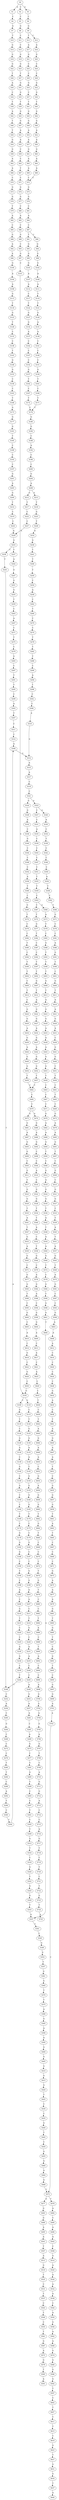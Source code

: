 strict digraph  {
	S0 -> S1 [ label = A ];
	S0 -> S2 [ label = C ];
	S0 -> S3 [ label = G ];
	S1 -> S4 [ label = C ];
	S2 -> S5 [ label = C ];
	S3 -> S6 [ label = C ];
	S4 -> S7 [ label = G ];
	S5 -> S8 [ label = G ];
	S6 -> S9 [ label = G ];
	S7 -> S10 [ label = T ];
	S8 -> S11 [ label = C ];
	S9 -> S12 [ label = C ];
	S9 -> S13 [ label = T ];
	S10 -> S14 [ label = G ];
	S11 -> S15 [ label = C ];
	S12 -> S16 [ label = A ];
	S13 -> S17 [ label = A ];
	S14 -> S18 [ label = G ];
	S15 -> S19 [ label = G ];
	S16 -> S20 [ label = G ];
	S17 -> S21 [ label = G ];
	S18 -> S22 [ label = G ];
	S19 -> S23 [ label = G ];
	S20 -> S24 [ label = C ];
	S21 -> S25 [ label = C ];
	S22 -> S26 [ label = T ];
	S23 -> S27 [ label = T ];
	S24 -> S28 [ label = C ];
	S25 -> S29 [ label = C ];
	S26 -> S30 [ label = A ];
	S27 -> S31 [ label = G ];
	S28 -> S32 [ label = G ];
	S29 -> S33 [ label = G ];
	S30 -> S34 [ label = C ];
	S31 -> S35 [ label = G ];
	S32 -> S36 [ label = G ];
	S33 -> S37 [ label = C ];
	S34 -> S38 [ label = T ];
	S35 -> S39 [ label = T ];
	S36 -> S40 [ label = T ];
	S37 -> S41 [ label = T ];
	S38 -> S42 [ label = A ];
	S39 -> S43 [ label = G ];
	S40 -> S44 [ label = G ];
	S41 -> S45 [ label = G ];
	S42 -> S46 [ label = T ];
	S43 -> S47 [ label = G ];
	S44 -> S48 [ label = G ];
	S45 -> S49 [ label = G ];
	S46 -> S50 [ label = T ];
	S47 -> S51 [ label = A ];
	S48 -> S52 [ label = A ];
	S49 -> S53 [ label = A ];
	S50 -> S54 [ label = G ];
	S51 -> S55 [ label = A ];
	S52 -> S56 [ label = A ];
	S53 -> S57 [ label = A ];
	S54 -> S58 [ label = G ];
	S55 -> S59 [ label = C ];
	S56 -> S60 [ label = G ];
	S57 -> S61 [ label = G ];
	S58 -> S62 [ label = A ];
	S59 -> S63 [ label = C ];
	S60 -> S64 [ label = A ];
	S61 -> S65 [ label = A ];
	S62 -> S66 [ label = A ];
	S63 -> S67 [ label = T ];
	S64 -> S68 [ label = A ];
	S65 -> S69 [ label = A ];
	S66 -> S70 [ label = C ];
	S67 -> S71 [ label = C ];
	S68 -> S72 [ label = C ];
	S69 -> S72 [ label = C ];
	S70 -> S73 [ label = G ];
	S71 -> S74 [ label = G ];
	S72 -> S75 [ label = G ];
	S73 -> S76 [ label = G ];
	S74 -> S77 [ label = G ];
	S75 -> S78 [ label = G ];
	S76 -> S79 [ label = T ];
	S77 -> S80 [ label = C ];
	S78 -> S81 [ label = C ];
	S79 -> S82 [ label = A ];
	S80 -> S83 [ label = A ];
	S81 -> S84 [ label = A ];
	S82 -> S85 [ label = C ];
	S83 -> S86 [ label = C ];
	S84 -> S87 [ label = C ];
	S85 -> S88 [ label = G ];
	S86 -> S89 [ label = G ];
	S87 -> S90 [ label = C ];
	S87 -> S91 [ label = T ];
	S88 -> S92 [ label = A ];
	S89 -> S93 [ label = C ];
	S90 -> S94 [ label = G ];
	S91 -> S95 [ label = G ];
	S92 -> S96 [ label = A ];
	S93 -> S97 [ label = G ];
	S94 -> S98 [ label = G ];
	S95 -> S99 [ label = G ];
	S96 -> S100 [ label = G ];
	S97 -> S101 [ label = C ];
	S98 -> S102 [ label = G ];
	S99 -> S103 [ label = G ];
	S100 -> S104 [ label = A ];
	S101 -> S105 [ label = G ];
	S102 -> S106 [ label = A ];
	S103 -> S107 [ label = A ];
	S104 -> S108 [ label = A ];
	S105 -> S109 [ label = C ];
	S105 -> S110 [ label = G ];
	S106 -> S111 [ label = A ];
	S107 -> S112 [ label = A ];
	S108 -> S113 [ label = G ];
	S109 -> S114 [ label = G ];
	S110 -> S115 [ label = C ];
	S111 -> S116 [ label = T ];
	S112 -> S117 [ label = C ];
	S113 -> S118 [ label = T ];
	S114 -> S119 [ label = T ];
	S115 -> S120 [ label = T ];
	S116 -> S121 [ label = T ];
	S117 -> S122 [ label = T ];
	S118 -> S123 [ label = G ];
	S119 -> S124 [ label = C ];
	S120 -> S125 [ label = G ];
	S121 -> S126 [ label = G ];
	S122 -> S127 [ label = G ];
	S123 -> S128 [ label = T ];
	S124 -> S129 [ label = G ];
	S125 -> S130 [ label = G ];
	S126 -> S131 [ label = A ];
	S127 -> S132 [ label = G ];
	S128 -> S133 [ label = C ];
	S129 -> S134 [ label = A ];
	S130 -> S135 [ label = A ];
	S131 -> S136 [ label = A ];
	S132 -> S137 [ label = A ];
	S133 -> S138 [ label = C ];
	S134 -> S139 [ label = C ];
	S135 -> S140 [ label = A ];
	S136 -> S141 [ label = C ];
	S137 -> S142 [ label = C ];
	S138 -> S143 [ label = T ];
	S139 -> S144 [ label = G ];
	S140 -> S145 [ label = T ];
	S141 -> S146 [ label = C ];
	S142 -> S147 [ label = C ];
	S143 -> S148 [ label = G ];
	S144 -> S149 [ label = C ];
	S145 -> S150 [ label = G ];
	S146 -> S151 [ label = C ];
	S147 -> S152 [ label = C ];
	S148 -> S153 [ label = G ];
	S149 -> S154 [ label = G ];
	S150 -> S155 [ label = G ];
	S151 -> S156 [ label = G ];
	S152 -> S157 [ label = G ];
	S153 -> S158 [ label = C ];
	S154 -> S159 [ label = C ];
	S155 -> S160 [ label = G ];
	S156 -> S161 [ label = T ];
	S157 -> S162 [ label = T ];
	S158 -> S163 [ label = C ];
	S159 -> S164 [ label = C ];
	S160 -> S165 [ label = G ];
	S161 -> S166 [ label = C ];
	S162 -> S167 [ label = C ];
	S163 -> S168 [ label = T ];
	S164 -> S169 [ label = T ];
	S165 -> S170 [ label = T ];
	S166 -> S171 [ label = T ];
	S167 -> S172 [ label = T ];
	S168 -> S173 [ label = G ];
	S169 -> S174 [ label = C ];
	S170 -> S175 [ label = C ];
	S171 -> S176 [ label = C ];
	S172 -> S176 [ label = C ];
	S173 -> S177 [ label = G ];
	S174 -> S178 [ label = G ];
	S175 -> S179 [ label = C ];
	S176 -> S180 [ label = G ];
	S177 -> S181 [ label = G ];
	S178 -> S182 [ label = G ];
	S179 -> S183 [ label = G ];
	S180 -> S184 [ label = G ];
	S181 -> S185 [ label = T ];
	S182 -> S186 [ label = G ];
	S183 -> S187 [ label = C ];
	S184 -> S188 [ label = C ];
	S185 -> S189 [ label = C ];
	S186 -> S190 [ label = C ];
	S187 -> S191 [ label = C ];
	S188 -> S192 [ label = A ];
	S189 -> S193 [ label = C ];
	S190 -> S194 [ label = T ];
	S191 -> S195 [ label = G ];
	S192 -> S196 [ label = C ];
	S193 -> S197 [ label = C ];
	S194 -> S198 [ label = C ];
	S195 -> S199 [ label = G ];
	S196 -> S200 [ label = C ];
	S197 -> S201 [ label = G ];
	S198 -> S202 [ label = A ];
	S199 -> S203 [ label = A ];
	S200 -> S204 [ label = G ];
	S201 -> S205 [ label = A ];
	S202 -> S206 [ label = C ];
	S203 -> S207 [ label = A ];
	S204 -> S208 [ label = A ];
	S205 -> S209 [ label = G ];
	S206 -> S210 [ label = G ];
	S207 -> S211 [ label = C ];
	S208 -> S212 [ label = G ];
	S208 -> S213 [ label = A ];
	S209 -> S214 [ label = T ];
	S210 -> S215 [ label = T ];
	S211 -> S216 [ label = T ];
	S212 -> S217 [ label = T ];
	S213 -> S218 [ label = T ];
	S214 -> S219 [ label = C ];
	S215 -> S220 [ label = C ];
	S216 -> S221 [ label = G ];
	S217 -> S222 [ label = C ];
	S218 -> S223 [ label = G ];
	S219 -> S224 [ label = C ];
	S220 -> S225 [ label = C ];
	S221 -> S226 [ label = C ];
	S222 -> S227 [ label = C ];
	S223 -> S228 [ label = T ];
	S224 -> S229 [ label = A ];
	S225 -> S230 [ label = A ];
	S226 -> S231 [ label = A ];
	S227 -> S229 [ label = A ];
	S228 -> S232 [ label = A ];
	S229 -> S233 [ label = G ];
	S230 -> S234 [ label = G ];
	S231 -> S235 [ label = A ];
	S232 -> S236 [ label = G ];
	S233 -> S237 [ label = T ];
	S233 -> S238 [ label = C ];
	S234 -> S239 [ label = C ];
	S235 -> S240 [ label = C ];
	S236 -> S241 [ label = T ];
	S237 -> S242 [ label = A ];
	S238 -> S243 [ label = T ];
	S239 -> S244 [ label = T ];
	S240 -> S245 [ label = C ];
	S241 -> S246 [ label = T ];
	S242 -> S247 [ label = G ];
	S243 -> S248 [ label = T ];
	S244 -> S248 [ label = T ];
	S245 -> S249 [ label = A ];
	S246 -> S250 [ label = T ];
	S247 -> S251 [ label = G ];
	S248 -> S252 [ label = C ];
	S249 -> S253 [ label = G ];
	S250 -> S254 [ label = C ];
	S251 -> S255 [ label = G ];
	S252 -> S256 [ label = A ];
	S253 -> S257 [ label = A ];
	S254 -> S258 [ label = A ];
	S255 -> S259 [ label = T ];
	S256 -> S260 [ label = C ];
	S257 -> S261 [ label = A ];
	S258 -> S262 [ label = C ];
	S259 -> S263 [ label = C ];
	S260 -> S264 [ label = G ];
	S261 -> S265 [ label = C ];
	S262 -> S266 [ label = T ];
	S263 -> S267 [ label = A ];
	S264 -> S268 [ label = C ];
	S265 -> S269 [ label = A ];
	S266 -> S270 [ label = C ];
	S267 -> S271 [ label = C ];
	S268 -> S272 [ label = C ];
	S269 -> S273 [ label = G ];
	S270 -> S274 [ label = C ];
	S271 -> S275 [ label = T ];
	S272 -> S276 [ label = C ];
	S273 -> S277 [ label = C ];
	S274 -> S278 [ label = T ];
	S275 -> S279 [ label = C ];
	S276 -> S280 [ label = T ];
	S277 -> S281 [ label = C ];
	S278 -> S282 [ label = T ];
	S279 -> S283 [ label = G ];
	S280 -> S284 [ label = T ];
	S281 -> S285 [ label = G ];
	S282 -> S286 [ label = T ];
	S283 -> S287 [ label = C ];
	S284 -> S288 [ label = C ];
	S285 -> S289 [ label = T ];
	S286 -> S290 [ label = C ];
	S287 -> S291 [ label = T ];
	S288 -> S292 [ label = A ];
	S289 -> S293 [ label = C ];
	S290 -> S294 [ label = A ];
	S291 -> S295 [ label = T ];
	S292 -> S296 [ label = T ];
	S293 -> S297 [ label = C ];
	S294 -> S298 [ label = T ];
	S295 -> S299 [ label = C ];
	S296 -> S300 [ label = C ];
	S297 -> S301 [ label = T ];
	S298 -> S302 [ label = C ];
	S299 -> S303 [ label = A ];
	S300 -> S304 [ label = C ];
	S301 -> S305 [ label = C ];
	S302 -> S306 [ label = C ];
	S303 -> S307 [ label = T ];
	S304 -> S308 [ label = A ];
	S305 -> S309 [ label = T ];
	S306 -> S310 [ label = A ];
	S307 -> S311 [ label = C ];
	S308 -> S312 [ label = G ];
	S309 -> S313 [ label = G ];
	S310 -> S312 [ label = G ];
	S311 -> S314 [ label = C ];
	S312 -> S315 [ label = A ];
	S313 -> S316 [ label = T ];
	S314 -> S308 [ label = A ];
	S315 -> S317 [ label = A ];
	S316 -> S318 [ label = C ];
	S317 -> S319 [ label = C ];
	S318 -> S320 [ label = G ];
	S319 -> S321 [ label = C ];
	S320 -> S322 [ label = T ];
	S321 -> S323 [ label = A ];
	S321 -> S324 [ label = G ];
	S322 -> S325 [ label = G ];
	S323 -> S326 [ label = G ];
	S323 -> S327 [ label = C ];
	S324 -> S328 [ label = G ];
	S325 -> S329 [ label = G ];
	S326 -> S330 [ label = A ];
	S327 -> S331 [ label = C ];
	S328 -> S332 [ label = A ];
	S329 -> S333 [ label = T ];
	S330 -> S334 [ label = C ];
	S331 -> S335 [ label = A ];
	S332 -> S336 [ label = C ];
	S333 -> S337 [ label = A ];
	S334 -> S338 [ label = T ];
	S335 -> S339 [ label = C ];
	S336 -> S340 [ label = G ];
	S337 -> S341 [ label = C ];
	S338 -> S342 [ label = C ];
	S339 -> S343 [ label = C ];
	S340 -> S344 [ label = C ];
	S341 -> S345 [ label = C ];
	S342 -> S346 [ label = C ];
	S343 -> S347 [ label = C ];
	S344 -> S348 [ label = C ];
	S345 -> S349 [ label = G ];
	S346 -> S350 [ label = C ];
	S347 -> S351 [ label = C ];
	S348 -> S352 [ label = C ];
	S349 -> S353 [ label = G ];
	S350 -> S354 [ label = A ];
	S351 -> S355 [ label = T ];
	S352 -> S356 [ label = A ];
	S353 -> S357 [ label = T ];
	S354 -> S358 [ label = T ];
	S355 -> S359 [ label = T ];
	S356 -> S360 [ label = T ];
	S357 -> S361 [ label = G ];
	S358 -> S362 [ label = C ];
	S359 -> S363 [ label = C ];
	S360 -> S364 [ label = C ];
	S361 -> S365 [ label = G ];
	S362 -> S366 [ label = T ];
	S363 -> S367 [ label = C ];
	S363 -> S368 [ label = G ];
	S364 -> S369 [ label = G ];
	S365 -> S370 [ label = T ];
	S366 -> S371 [ label = G ];
	S367 -> S372 [ label = T ];
	S368 -> S373 [ label = A ];
	S369 -> S374 [ label = T ];
	S370 -> S375 [ label = T ];
	S371 -> S376 [ label = C ];
	S372 -> S377 [ label = G ];
	S373 -> S378 [ label = T ];
	S374 -> S379 [ label = C ];
	S375 -> S380 [ label = A ];
	S376 -> S381 [ label = C ];
	S377 -> S382 [ label = T ];
	S378 -> S383 [ label = C ];
	S379 -> S384 [ label = C ];
	S380 -> S385 [ label = G ];
	S381 -> S386 [ label = A ];
	S382 -> S387 [ label = C ];
	S383 -> S388 [ label = G ];
	S384 -> S389 [ label = T ];
	S385 -> S390 [ label = A ];
	S386 -> S391 [ label = G ];
	S387 -> S392 [ label = C ];
	S388 -> S393 [ label = T ];
	S389 -> S394 [ label = C ];
	S390 -> S395 [ label = A ];
	S391 -> S396 [ label = T ];
	S392 -> S397 [ label = T ];
	S393 -> S398 [ label = T ];
	S394 -> S399 [ label = T ];
	S395 -> S400 [ label = G ];
	S396 -> S401 [ label = C ];
	S397 -> S402 [ label = T ];
	S398 -> S403 [ label = T ];
	S399 -> S404 [ label = T ];
	S400 -> S405 [ label = G ];
	S401 -> S406 [ label = G ];
	S402 -> S407 [ label = G ];
	S403 -> S408 [ label = G ];
	S404 -> S409 [ label = C ];
	S405 -> S410 [ label = G ];
	S406 -> S411 [ label = T ];
	S407 -> S412 [ label = T ];
	S408 -> S413 [ label = T ];
	S409 -> S414 [ label = T ];
	S410 -> S415 [ label = G ];
	S411 -> S416 [ label = A ];
	S412 -> S417 [ label = A ];
	S413 -> S418 [ label = A ];
	S414 -> S419 [ label = C ];
	S415 -> S420 [ label = G ];
	S416 -> S421 [ label = A ];
	S417 -> S422 [ label = G ];
	S418 -> S423 [ label = G ];
	S419 -> S424 [ label = G ];
	S420 -> S425 [ label = T ];
	S421 -> S426 [ label = G ];
	S422 -> S427 [ label = G ];
	S423 -> S428 [ label = G ];
	S424 -> S429 [ label = G ];
	S425 -> S430 [ label = C ];
	S426 -> S431 [ label = A ];
	S427 -> S432 [ label = A ];
	S428 -> S433 [ label = A ];
	S429 -> S434 [ label = A ];
	S430 -> S435 [ label = C ];
	S431 -> S436 [ label = C ];
	S432 -> S437 [ label = G ];
	S433 -> S438 [ label = A ];
	S434 -> S439 [ label = G ];
	S435 -> S440 [ label = G ];
	S436 -> S441 [ label = G ];
	S437 -> S442 [ label = A ];
	S438 -> S443 [ label = A ];
	S439 -> S444 [ label = A ];
	S440 -> S445 [ label = T ];
	S441 -> S446 [ label = G ];
	S442 -> S447 [ label = G ];
	S443 -> S448 [ label = G ];
	S444 -> S449 [ label = G ];
	S445 -> S450 [ label = C ];
	S446 -> S451 [ label = C ];
	S447 -> S452 [ label = G ];
	S448 -> S453 [ label = G ];
	S449 -> S454 [ label = G ];
	S450 -> S455 [ label = G ];
	S451 -> S456 [ label = T ];
	S452 -> S457 [ label = T ];
	S453 -> S458 [ label = T ];
	S454 -> S459 [ label = T ];
	S455 -> S460 [ label = G ];
	S456 -> S461 [ label = C ];
	S457 -> S462 [ label = C ];
	S458 -> S463 [ label = C ];
	S459 -> S462 [ label = C ];
	S460 -> S464 [ label = A ];
	S461 -> S465 [ label = T ];
	S462 -> S466 [ label = C ];
	S463 -> S467 [ label = C ];
	S464 -> S468 [ label = A ];
	S465 -> S469 [ label = C ];
	S466 -> S470 [ label = C ];
	S467 -> S471 [ label = C ];
	S468 -> S472 [ label = C ];
	S469 -> S473 [ label = G ];
	S470 -> S474 [ label = A ];
	S470 -> S475 [ label = G ];
	S471 -> S476 [ label = G ];
	S472 -> S477 [ label = A ];
	S472 -> S478 [ label = T ];
	S473 -> S479 [ label = A ];
	S474 -> S480 [ label = G ];
	S475 -> S481 [ label = G ];
	S476 -> S482 [ label = A ];
	S477 -> S483 [ label = G ];
	S478 -> S484 [ label = A ];
	S479 -> S485 [ label = A ];
	S480 -> S486 [ label = A ];
	S481 -> S487 [ label = A ];
	S482 -> S488 [ label = A ];
	S483 -> S489 [ label = G ];
	S484 -> S490 [ label = C ];
	S485 -> S491 [ label = G ];
	S486 -> S492 [ label = G ];
	S487 -> S493 [ label = G ];
	S488 -> S494 [ label = G ];
	S489 -> S495 [ label = A ];
	S490 -> S496 [ label = A ];
	S491 -> S497 [ label = T ];
	S492 -> S498 [ label = C ];
	S493 -> S499 [ label = G ];
	S494 -> S500 [ label = T ];
	S495 -> S501 [ label = A ];
	S496 -> S502 [ label = A ];
	S497 -> S503 [ label = C ];
	S498 -> S504 [ label = C ];
	S499 -> S505 [ label = C ];
	S500 -> S506 [ label = C ];
	S501 -> S507 [ label = T ];
	S502 -> S508 [ label = C ];
	S503 -> S509 [ label = G ];
	S504 -> S510 [ label = A ];
	S505 -> S511 [ label = G ];
	S506 -> S512 [ label = G ];
	S507 -> S513 [ label = A ];
	S508 -> S514 [ label = G ];
	S509 -> S515 [ label = C ];
	S510 -> S516 [ label = C ];
	S511 -> S517 [ label = T ];
	S512 -> S518 [ label = A ];
	S513 -> S519 [ label = G ];
	S514 -> S520 [ label = A ];
	S515 -> S521 [ label = G ];
	S516 -> S522 [ label = G ];
	S517 -> S523 [ label = G ];
	S518 -> S524 [ label = G ];
	S519 -> S525 [ label = T ];
	S520 -> S526 [ label = A ];
	S521 -> S527 [ label = G ];
	S522 -> S528 [ label = G ];
	S523 -> S529 [ label = G ];
	S524 -> S530 [ label = G ];
	S525 -> S531 [ label = C ];
	S526 -> S532 [ label = A ];
	S527 -> S533 [ label = C ];
	S528 -> S534 [ label = T ];
	S529 -> S535 [ label = T ];
	S530 -> S536 [ label = T ];
	S531 -> S537 [ label = T ];
	S532 -> S538 [ label = A ];
	S533 -> S539 [ label = T ];
	S534 -> S540 [ label = T ];
	S535 -> S541 [ label = A ];
	S536 -> S542 [ label = A ];
	S537 -> S543 [ label = C ];
	S538 -> S544 [ label = C ];
	S539 -> S545 [ label = A ];
	S540 -> S546 [ label = A ];
	S541 -> S547 [ label = T ];
	S542 -> S548 [ label = T ];
	S543 -> S549 [ label = T ];
	S544 -> S550 [ label = A ];
	S545 -> S551 [ label = T ];
	S546 -> S552 [ label = C ];
	S547 -> S553 [ label = G ];
	S548 -> S554 [ label = A ];
	S549 -> S555 [ label = C ];
	S550 -> S556 [ label = G ];
	S551 -> S557 [ label = A ];
	S552 -> S558 [ label = T ];
	S553 -> S559 [ label = A ];
	S554 -> S560 [ label = A ];
	S555 -> S561 [ label = T ];
	S556 -> S562 [ label = A ];
	S557 -> S563 [ label = G ];
	S558 -> S564 [ label = G ];
	S559 -> S565 [ label = G ];
	S560 -> S566 [ label = G ];
	S561 -> S567 [ label = G ];
	S562 -> S568 [ label = A ];
	S563 -> S569 [ label = T ];
	S564 -> S570 [ label = C ];
	S565 -> S571 [ label = C ];
	S566 -> S572 [ label = T ];
	S567 -> S573 [ label = A ];
	S568 -> S574 [ label = G ];
	S569 -> S575 [ label = A ];
	S570 -> S576 [ label = A ];
	S571 -> S577 [ label = G ];
	S572 -> S578 [ label = C ];
	S573 -> S579 [ label = G ];
	S574 -> S580 [ label = G ];
	S575 -> S581 [ label = G ];
	S576 -> S582 [ label = G ];
	S577 -> S583 [ label = G ];
	S578 -> S584 [ label = G ];
	S579 -> S585 [ label = T ];
	S580 -> S586 [ label = G ];
	S581 -> S587 [ label = C ];
	S582 -> S588 [ label = A ];
	S583 -> S589 [ label = T ];
	S584 -> S590 [ label = T ];
	S585 -> S591 [ label = A ];
	S586 -> S592 [ label = G ];
	S587 -> S593 [ label = C ];
	S588 -> S594 [ label = C ];
	S589 -> S595 [ label = C ];
	S590 -> S596 [ label = G ];
	S592 -> S597 [ label = T ];
	S593 -> S598 [ label = G ];
	S594 -> S599 [ label = G ];
	S595 -> S600 [ label = G ];
	S596 -> S601 [ label = G ];
	S597 -> S602 [ label = C ];
	S598 -> S603 [ label = A ];
	S599 -> S604 [ label = G ];
	S600 -> S605 [ label = C ];
	S601 -> S606 [ label = T ];
	S602 -> S607 [ label = T ];
	S603 -> S608 [ label = A ];
	S604 -> S609 [ label = A ];
	S605 -> S610 [ label = A ];
	S606 -> S337 [ label = A ];
	S607 -> S611 [ label = C ];
	S608 -> S612 [ label = A ];
	S609 -> S613 [ label = C ];
	S610 -> S614 [ label = C ];
	S611 -> S615 [ label = T ];
	S612 -> S616 [ label = C ];
	S613 -> S617 [ label = A ];
	S614 -> S618 [ label = G ];
	S615 -> S619 [ label = C ];
	S616 -> S620 [ label = C ];
	S617 -> S621 [ label = C ];
	S618 -> S622 [ label = C ];
	S619 -> S623 [ label = G ];
	S620 -> S624 [ label = C ];
	S621 -> S625 [ label = A ];
	S622 -> S626 [ label = G ];
	S623 -> S627 [ label = T ];
	S624 -> S628 [ label = C ];
	S625 -> S629 [ label = C ];
	S626 -> S630 [ label = C ];
	S627 -> S631 [ label = G ];
	S628 -> S632 [ label = G ];
	S629 -> S633 [ label = C ];
	S630 -> S105 [ label = G ];
	S631 -> S634 [ label = G ];
	S632 -> S635 [ label = A ];
	S633 -> S636 [ label = T ];
	S634 -> S637 [ label = T ];
	S635 -> S638 [ label = C ];
	S636 -> S639 [ label = C ];
	S637 -> S640 [ label = A ];
	S638 -> S641 [ label = T ];
	S639 -> S642 [ label = T ];
	S641 -> S643 [ label = A ];
	S642 -> S644 [ label = A ];
	S643 -> S645 [ label = G ];
	S644 -> S646 [ label = G ];
	S645 -> S647 [ label = A ];
	S646 -> S648 [ label = A ];
	S647 -> S649 [ label = A ];
	S648 -> S650 [ label = A ];
	S649 -> S651 [ label = T ];
	S650 -> S652 [ label = C ];
	S651 -> S653 [ label = C ];
	S652 -> S654 [ label = G ];
	S653 -> S655 [ label = G ];
	S654 -> S656 [ label = A ];
	S655 -> S657 [ label = G ];
	S656 -> S658 [ label = G ];
	S657 -> S659 [ label = G ];
	S658 -> S660 [ label = G ];
	S659 -> S661 [ label = T ];
	S660 -> S662 [ label = T ];
	S661 -> S663 [ label = A ];
	S662 -> S664 [ label = G ];
	S663 -> S665 [ label = T ];
	S664 -> S666 [ label = T ];
	S665 -> S667 [ label = C ];
	S666 -> S668 [ label = C ];
	S667 -> S669 [ label = C ];
	S668 -> S670 [ label = C ];
	S669 -> S671 [ label = C ];
	S670 -> S672 [ label = C ];
	S671 -> S673 [ label = G ];
	S672 -> S674 [ label = T ];
	S673 -> S675 [ label = A ];
	S674 -> S676 [ label = G ];
	S675 -> S677 [ label = A ];
	S676 -> S678 [ label = T ];
	S677 -> S679 [ label = A ];
	S678 -> S680 [ label = C ];
	S679 -> S681 [ label = G ];
	S680 -> S682 [ label = C ];
	S681 -> S683 [ label = T ];
	S682 -> S684 [ label = T ];
	S683 -> S685 [ label = G ];
	S684 -> S686 [ label = A ];
	S685 -> S687 [ label = T ];
	S686 -> S688 [ label = C ];
	S687 -> S689 [ label = C ];
	S688 -> S690 [ label = T ];
	S689 -> S691 [ label = G ];
	S690 -> S692 [ label = A ];
	S691 -> S693 [ label = T ];
	S692 -> S694 [ label = C ];
	S693 -> S695 [ label = C ];
	S694 -> S696 [ label = C ];
	S695 -> S697 [ label = G ];
	S696 -> S698 [ label = A ];
	S697 -> S699 [ label = G ];
	S698 -> S700 [ label = G ];
	S699 -> S701 [ label = A ];
	S700 -> S702 [ label = G ];
	S701 -> S703 [ label = A ];
	S702 -> S704 [ label = A ];
	S703 -> S472 [ label = C ];
	S704 -> S705 [ label = G ];
	S705 -> S706 [ label = A ];
	S706 -> S707 [ label = G ];
	S707 -> S708 [ label = T ];
	S708 -> S709 [ label = C ];
	S709 -> S710 [ label = A ];
	S710 -> S711 [ label = G ];
	S711 -> S712 [ label = G ];
	S712 -> S713 [ label = A ];
	S713 -> S714 [ label = C ];
	S714 -> S715 [ label = C ];
	S715 -> S716 [ label = A ];
	S716 -> S717 [ label = G ];
	S717 -> S718 [ label = T ];
	S718 -> S719 [ label = C ];
	S719 -> S720 [ label = T ];
	S720 -> S721 [ label = C ];
	S721 -> S722 [ label = T ];
	S722 -> S723 [ label = G ];
	S723 -> S724 [ label = T ];
	S724 -> S725 [ label = A ];
}
